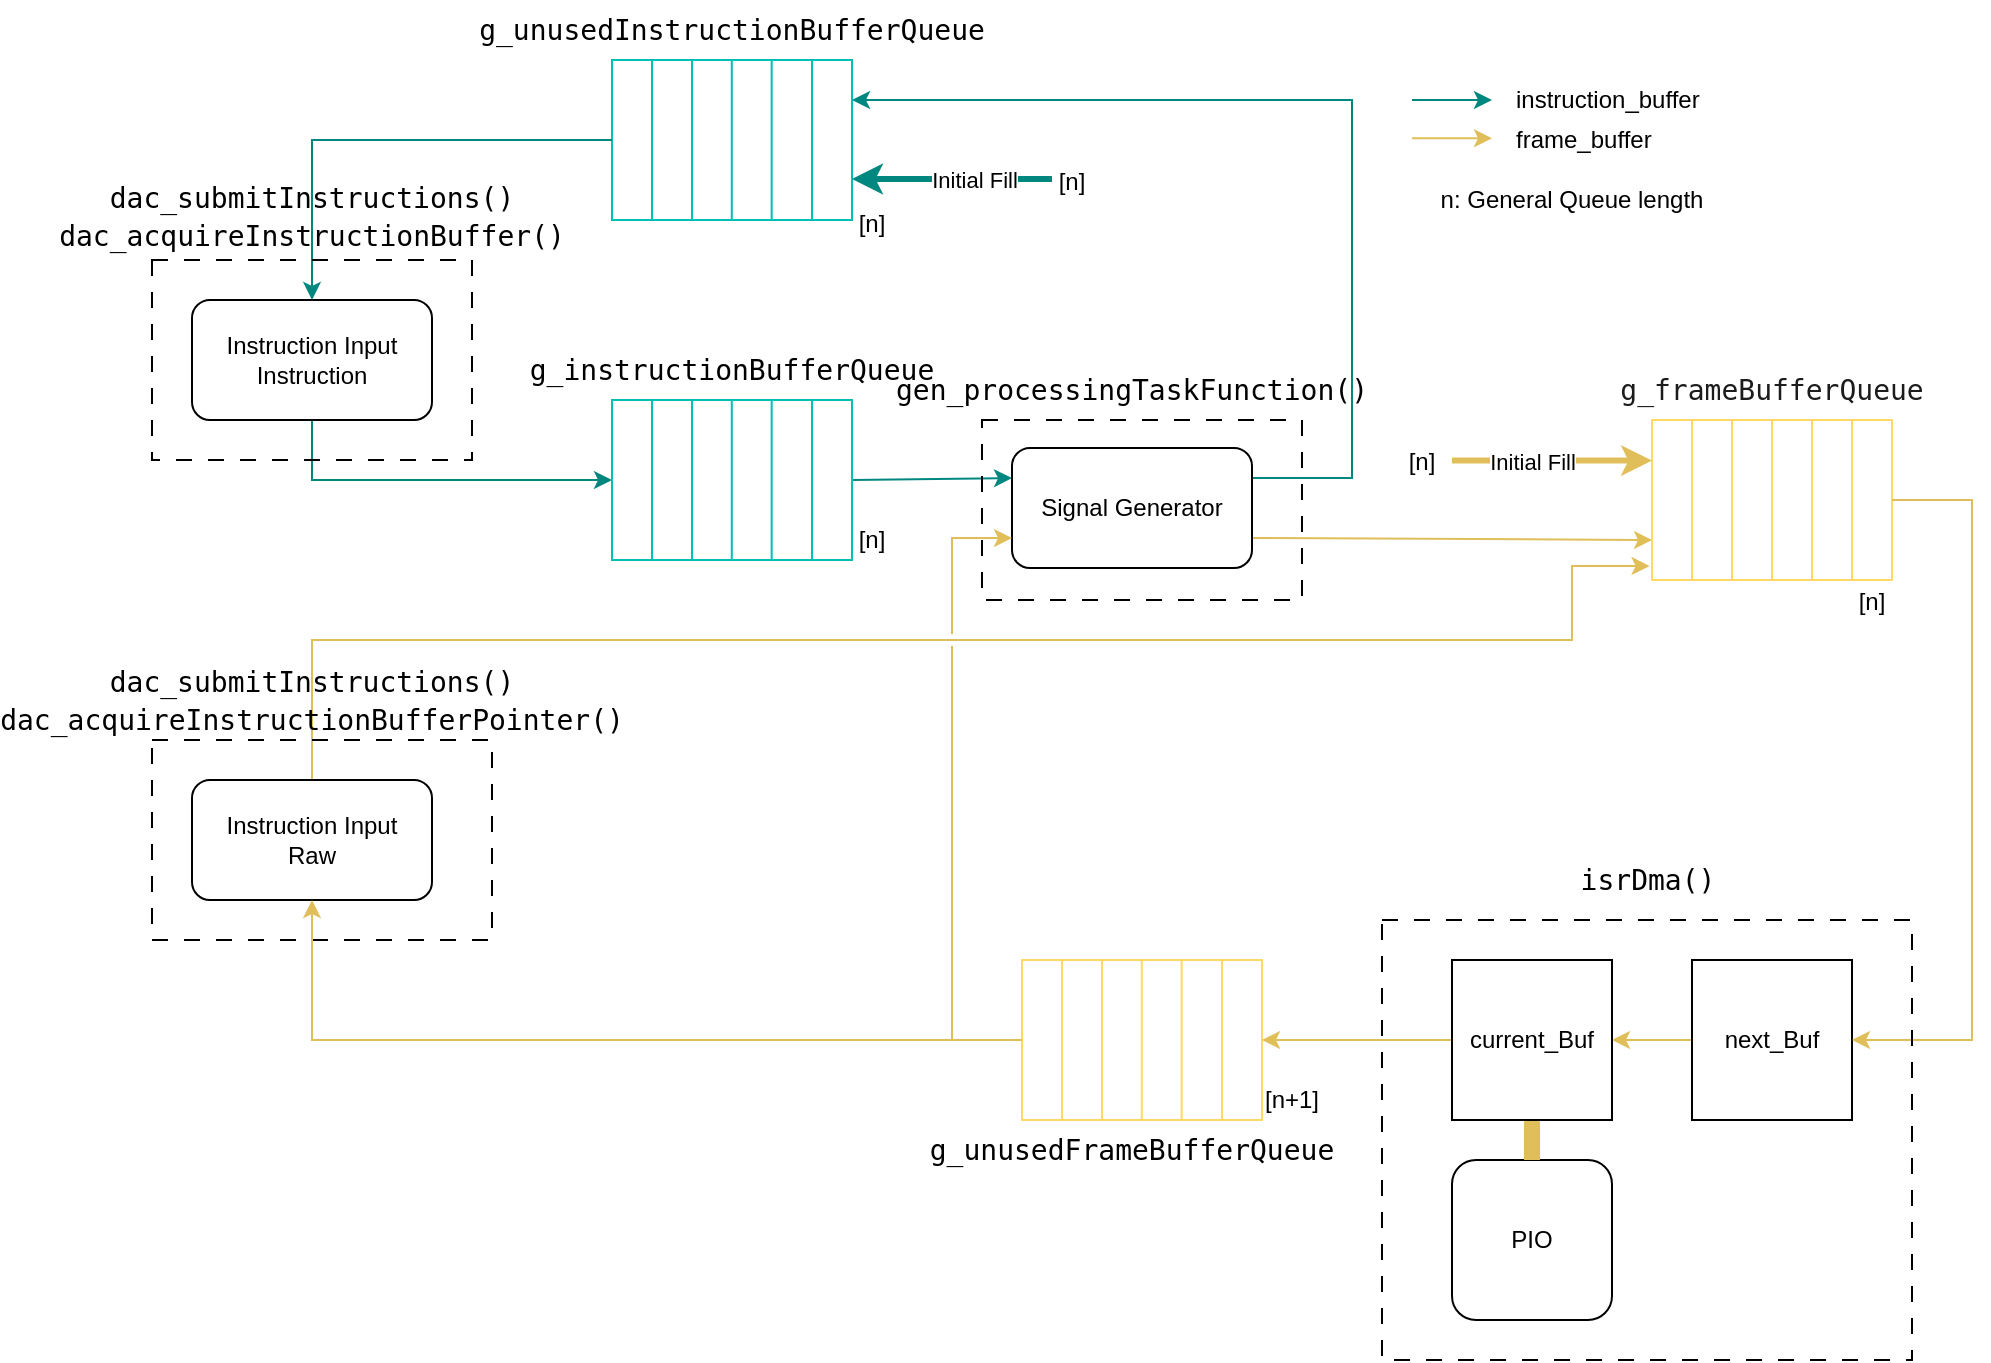 <mxfile version="23.0.2" type="device">
  <diagram name="Page-1" id="6xblZiJCW15wT8xddJHO">
    <mxGraphModel dx="1195" dy="725" grid="1" gridSize="10" guides="1" tooltips="1" connect="1" arrows="1" fold="1" page="1" pageScale="1" pageWidth="1169" pageHeight="827" math="0" shadow="0">
      <root>
        <mxCell id="0" />
        <mxCell id="1" parent="0" />
        <mxCell id="2Q_M9urx1Pjpfh60Bvit-15" style="edgeStyle=orthogonalEdgeStyle;rounded=0;orthogonalLoop=1;jettySize=auto;html=1;entryX=0;entryY=0.5;entryDx=0;entryDy=0;strokeColor=#00877F;exitX=0.5;exitY=1;exitDx=0;exitDy=0;" parent="1" source="2Q_M9urx1Pjpfh60Bvit-14" target="2Q_M9urx1Pjpfh60Bvit-2" edge="1">
          <mxGeometry relative="1" as="geometry">
            <Array as="points">
              <mxPoint x="170" y="360" />
            </Array>
          </mxGeometry>
        </mxCell>
        <mxCell id="2Q_M9urx1Pjpfh60Bvit-14" value="Instruction Input&lt;br&gt;Instruction" style="rounded=1;whiteSpace=wrap;html=1;" parent="1" vertex="1">
          <mxGeometry x="110" y="270" width="120" height="60" as="geometry" />
        </mxCell>
        <mxCell id="2Q_M9urx1Pjpfh60Bvit-18" style="rounded=0;orthogonalLoop=1;jettySize=auto;html=1;exitX=1;exitY=0.5;exitDx=0;exitDy=0;entryX=0;entryY=0.25;entryDx=0;entryDy=0;strokeColor=#00877F;" parent="1" source="2Q_M9urx1Pjpfh60Bvit-2" target="2Q_M9urx1Pjpfh60Bvit-37" edge="1">
          <mxGeometry relative="1" as="geometry">
            <mxPoint x="480" y="360" as="targetPoint" />
          </mxGeometry>
        </mxCell>
        <mxCell id="2Q_M9urx1Pjpfh60Bvit-25" value="" style="group;strokeColor=#00877F;" parent="1" vertex="1" connectable="0">
          <mxGeometry x="320" y="320" width="120" height="80" as="geometry" />
        </mxCell>
        <mxCell id="2Q_M9urx1Pjpfh60Bvit-2" value="" style="rounded=0;whiteSpace=wrap;html=1;strokeColor=#00BFB4;" parent="2Q_M9urx1Pjpfh60Bvit-25" vertex="1">
          <mxGeometry width="120" height="80" as="geometry" />
        </mxCell>
        <mxCell id="2Q_M9urx1Pjpfh60Bvit-4" value="" style="endArrow=none;html=1;rounded=0;entryX=0.25;entryY=0;entryDx=0;entryDy=0;exitX=0.25;exitY=1;exitDx=0;exitDy=0;strokeColor=#00BFB4;" parent="2Q_M9urx1Pjpfh60Bvit-25" edge="1">
          <mxGeometry width="50" height="50" relative="1" as="geometry">
            <mxPoint x="79.83" y="80" as="sourcePoint" />
            <mxPoint x="79.83" as="targetPoint" />
          </mxGeometry>
        </mxCell>
        <mxCell id="2Q_M9urx1Pjpfh60Bvit-7" value="" style="endArrow=none;html=1;rounded=0;entryX=0.25;entryY=0;entryDx=0;entryDy=0;exitX=0.25;exitY=1;exitDx=0;exitDy=0;strokeColor=#00BFB4;" parent="2Q_M9urx1Pjpfh60Bvit-25" edge="1">
          <mxGeometry width="50" height="50" relative="1" as="geometry">
            <mxPoint x="100" y="80" as="sourcePoint" />
            <mxPoint x="100" as="targetPoint" />
          </mxGeometry>
        </mxCell>
        <mxCell id="2Q_M9urx1Pjpfh60Bvit-9" value="" style="endArrow=none;html=1;rounded=0;entryX=0.25;entryY=0;entryDx=0;entryDy=0;exitX=0.25;exitY=1;exitDx=0;exitDy=0;strokeColor=#00BFB4;" parent="2Q_M9urx1Pjpfh60Bvit-25" edge="1">
          <mxGeometry width="50" height="50" relative="1" as="geometry">
            <mxPoint x="20" y="80" as="sourcePoint" />
            <mxPoint x="20" as="targetPoint" />
          </mxGeometry>
        </mxCell>
        <mxCell id="2Q_M9urx1Pjpfh60Bvit-23" value="" style="endArrow=none;html=1;rounded=0;entryX=0.25;entryY=0;entryDx=0;entryDy=0;exitX=0.25;exitY=1;exitDx=0;exitDy=0;strokeColor=#00BFB4;" parent="2Q_M9urx1Pjpfh60Bvit-25" edge="1">
          <mxGeometry width="50" height="50" relative="1" as="geometry">
            <mxPoint x="40" y="80" as="sourcePoint" />
            <mxPoint x="40" as="targetPoint" />
          </mxGeometry>
        </mxCell>
        <mxCell id="2Q_M9urx1Pjpfh60Bvit-24" value="" style="endArrow=none;html=1;rounded=0;entryX=0.25;entryY=0;entryDx=0;entryDy=0;exitX=0.25;exitY=1;exitDx=0;exitDy=0;strokeColor=#00BFB4;" parent="2Q_M9urx1Pjpfh60Bvit-25" edge="1">
          <mxGeometry width="50" height="50" relative="1" as="geometry">
            <mxPoint x="59.9" y="80" as="sourcePoint" />
            <mxPoint x="59.9" as="targetPoint" />
          </mxGeometry>
        </mxCell>
        <mxCell id="2Q_M9urx1Pjpfh60Bvit-26" value="" style="group;labelPosition=center;verticalLabelPosition=bottom;align=center;verticalAlign=top;strokeColor=#00877F;" parent="1" vertex="1" connectable="0">
          <mxGeometry x="320" y="150" width="120" height="80" as="geometry" />
        </mxCell>
        <mxCell id="2Q_M9urx1Pjpfh60Bvit-27" value="" style="rounded=0;whiteSpace=wrap;html=1;strokeColor=#00BFB4;" parent="2Q_M9urx1Pjpfh60Bvit-26" vertex="1">
          <mxGeometry width="120" height="80" as="geometry" />
        </mxCell>
        <mxCell id="2Q_M9urx1Pjpfh60Bvit-28" value="" style="endArrow=none;html=1;rounded=0;entryX=0.25;entryY=0;entryDx=0;entryDy=0;exitX=0.25;exitY=1;exitDx=0;exitDy=0;strokeColor=#00BFB4;" parent="2Q_M9urx1Pjpfh60Bvit-26" edge="1">
          <mxGeometry width="50" height="50" relative="1" as="geometry">
            <mxPoint x="79.83" y="80" as="sourcePoint" />
            <mxPoint x="79.83" as="targetPoint" />
          </mxGeometry>
        </mxCell>
        <mxCell id="2Q_M9urx1Pjpfh60Bvit-29" value="" style="endArrow=none;html=1;rounded=0;entryX=0.25;entryY=0;entryDx=0;entryDy=0;exitX=0.25;exitY=1;exitDx=0;exitDy=0;strokeColor=#00BFB4;" parent="2Q_M9urx1Pjpfh60Bvit-26" edge="1">
          <mxGeometry width="50" height="50" relative="1" as="geometry">
            <mxPoint x="100" y="80" as="sourcePoint" />
            <mxPoint x="100" as="targetPoint" />
          </mxGeometry>
        </mxCell>
        <mxCell id="2Q_M9urx1Pjpfh60Bvit-30" value="" style="endArrow=none;html=1;rounded=0;entryX=0.25;entryY=0;entryDx=0;entryDy=0;exitX=0.25;exitY=1;exitDx=0;exitDy=0;strokeColor=#00BFB4;" parent="2Q_M9urx1Pjpfh60Bvit-26" edge="1">
          <mxGeometry width="50" height="50" relative="1" as="geometry">
            <mxPoint x="20" y="80" as="sourcePoint" />
            <mxPoint x="20" as="targetPoint" />
          </mxGeometry>
        </mxCell>
        <mxCell id="2Q_M9urx1Pjpfh60Bvit-31" value="" style="endArrow=none;html=1;rounded=0;entryX=0.25;entryY=0;entryDx=0;entryDy=0;exitX=0.25;exitY=1;exitDx=0;exitDy=0;strokeColor=#00BFB4;" parent="2Q_M9urx1Pjpfh60Bvit-26" edge="1">
          <mxGeometry width="50" height="50" relative="1" as="geometry">
            <mxPoint x="40" y="80" as="sourcePoint" />
            <mxPoint x="40" as="targetPoint" />
          </mxGeometry>
        </mxCell>
        <mxCell id="2Q_M9urx1Pjpfh60Bvit-32" value="" style="endArrow=none;html=1;rounded=0;entryX=0.25;entryY=0;entryDx=0;entryDy=0;exitX=0.25;exitY=1;exitDx=0;exitDy=0;strokeColor=#00BFB4;" parent="2Q_M9urx1Pjpfh60Bvit-26" edge="1">
          <mxGeometry width="50" height="50" relative="1" as="geometry">
            <mxPoint x="59.9" y="80" as="sourcePoint" />
            <mxPoint x="59.9" as="targetPoint" />
          </mxGeometry>
        </mxCell>
        <mxCell id="2Q_M9urx1Pjpfh60Bvit-33" value="&lt;div style=&quot;font-family: &amp;quot;UbuntuMono Nerd Font Propo&amp;quot;, &amp;quot;Droid Sans Mono&amp;quot;, &amp;quot;monospace&amp;quot;, monospace; font-size: 14px; line-height: 19px;&quot;&gt;&lt;div style=&quot;line-height: 19px;&quot;&gt;g_instructionBufferQueue&lt;/div&gt;&lt;/div&gt;" style="text;html=1;strokeColor=none;fillColor=none;align=center;verticalAlign=middle;whiteSpace=wrap;rounded=0;labelBackgroundColor=none;fontColor=default;" parent="1" vertex="1">
          <mxGeometry x="320" y="290" width="120" height="30" as="geometry" />
        </mxCell>
        <mxCell id="2Q_M9urx1Pjpfh60Bvit-34" value="&lt;div style=&quot;color: rgb(204, 204, 204); background-color: rgb(31, 31, 31); font-family: &amp;quot;UbuntuMono Nerd Font Propo&amp;quot;, &amp;quot;Droid Sans Mono&amp;quot;, &amp;quot;monospace&amp;quot;, monospace; font-size: 14px; line-height: 19px;&quot;&gt;&lt;div style=&quot;line-height: 19px;&quot;&gt;&lt;br&gt;&lt;/div&gt;&lt;/div&gt;" style="text;html=1;strokeColor=none;fillColor=none;align=center;verticalAlign=middle;whiteSpace=wrap;rounded=0;" parent="1" vertex="1">
          <mxGeometry x="230" y="120" width="280" height="30" as="geometry" />
        </mxCell>
        <mxCell id="2Q_M9urx1Pjpfh60Bvit-35" style="edgeStyle=orthogonalEdgeStyle;rounded=0;orthogonalLoop=1;jettySize=auto;html=1;exitX=0;exitY=0.5;exitDx=0;exitDy=0;entryX=0.5;entryY=0;entryDx=0;entryDy=0;strokeColor=#00877F;" parent="1" source="2Q_M9urx1Pjpfh60Bvit-27" target="2Q_M9urx1Pjpfh60Bvit-14" edge="1">
          <mxGeometry relative="1" as="geometry" />
        </mxCell>
        <mxCell id="2Q_M9urx1Pjpfh60Bvit-64" style="rounded=0;orthogonalLoop=1;jettySize=auto;html=1;exitX=1;exitY=0.75;exitDx=0;exitDy=0;entryX=1;entryY=0.25;entryDx=0;entryDy=0;fontColor=#FFD966;strokeColor=#E0BF5A;" parent="1" source="2Q_M9urx1Pjpfh60Bvit-37" target="2Q_M9urx1Pjpfh60Bvit-44" edge="1">
          <mxGeometry relative="1" as="geometry">
            <mxPoint x="860.0" y="450" as="targetPoint" />
          </mxGeometry>
        </mxCell>
        <mxCell id="E5UlluO6uQ4t7yewBUmG-4" style="edgeStyle=orthogonalEdgeStyle;rounded=0;orthogonalLoop=1;jettySize=auto;html=1;exitX=1;exitY=0.25;exitDx=0;exitDy=0;entryX=1;entryY=0.25;entryDx=0;entryDy=0;fontColor=#00BFB4;strokeColor=#00877F;" parent="1" source="2Q_M9urx1Pjpfh60Bvit-37" target="2Q_M9urx1Pjpfh60Bvit-27" edge="1">
          <mxGeometry relative="1" as="geometry">
            <Array as="points">
              <mxPoint x="690" y="359" />
              <mxPoint x="690" y="170" />
            </Array>
          </mxGeometry>
        </mxCell>
        <mxCell id="2Q_M9urx1Pjpfh60Bvit-37" value="Signal Generator" style="rounded=1;whiteSpace=wrap;html=1;" parent="1" vertex="1">
          <mxGeometry x="520" y="344" width="120" height="60" as="geometry" />
        </mxCell>
        <mxCell id="2Q_M9urx1Pjpfh60Bvit-42" value="PIO" style="rounded=1;whiteSpace=wrap;html=1;" parent="1" vertex="1">
          <mxGeometry x="740" y="700" width="80" height="80" as="geometry" />
        </mxCell>
        <mxCell id="2Q_M9urx1Pjpfh60Bvit-50" value="" style="group;rotation=-180;strokeColor=#E0BF5A;" parent="1" vertex="1" connectable="0">
          <mxGeometry x="840" y="330" width="120" height="80" as="geometry" />
        </mxCell>
        <mxCell id="2Q_M9urx1Pjpfh60Bvit-44" value="" style="rounded=0;whiteSpace=wrap;html=1;strokeColor=#FFD966;rotation=-180;" parent="2Q_M9urx1Pjpfh60Bvit-50" vertex="1">
          <mxGeometry width="120" height="80" as="geometry" />
        </mxCell>
        <mxCell id="2Q_M9urx1Pjpfh60Bvit-45" value="" style="endArrow=none;html=1;rounded=0;entryX=0.25;entryY=0;entryDx=0;entryDy=0;exitX=0.25;exitY=1;exitDx=0;exitDy=0;strokeColor=#FFD966;" parent="2Q_M9urx1Pjpfh60Bvit-50" edge="1">
          <mxGeometry width="50" height="50" relative="1" as="geometry">
            <mxPoint x="40" as="sourcePoint" />
            <mxPoint x="40" y="80" as="targetPoint" />
          </mxGeometry>
        </mxCell>
        <mxCell id="2Q_M9urx1Pjpfh60Bvit-46" value="" style="endArrow=none;html=1;rounded=0;entryX=0.25;entryY=0;entryDx=0;entryDy=0;exitX=0.25;exitY=1;exitDx=0;exitDy=0;strokeColor=#FFD966;" parent="2Q_M9urx1Pjpfh60Bvit-50" edge="1">
          <mxGeometry width="50" height="50" relative="1" as="geometry">
            <mxPoint x="20" as="sourcePoint" />
            <mxPoint x="20" y="80" as="targetPoint" />
          </mxGeometry>
        </mxCell>
        <mxCell id="2Q_M9urx1Pjpfh60Bvit-47" value="" style="endArrow=none;html=1;rounded=0;entryX=0.25;entryY=0;entryDx=0;entryDy=0;exitX=0.25;exitY=1;exitDx=0;exitDy=0;strokeColor=#FFD966;" parent="2Q_M9urx1Pjpfh60Bvit-50" edge="1">
          <mxGeometry width="50" height="50" relative="1" as="geometry">
            <mxPoint x="100" as="sourcePoint" />
            <mxPoint x="100" y="80" as="targetPoint" />
          </mxGeometry>
        </mxCell>
        <mxCell id="2Q_M9urx1Pjpfh60Bvit-48" value="" style="endArrow=none;html=1;rounded=0;entryX=0.25;entryY=0;entryDx=0;entryDy=0;exitX=0.25;exitY=1;exitDx=0;exitDy=0;strokeColor=#FFD966;" parent="2Q_M9urx1Pjpfh60Bvit-50" edge="1">
          <mxGeometry width="50" height="50" relative="1" as="geometry">
            <mxPoint x="80" as="sourcePoint" />
            <mxPoint x="80" y="80" as="targetPoint" />
          </mxGeometry>
        </mxCell>
        <mxCell id="2Q_M9urx1Pjpfh60Bvit-49" value="" style="endArrow=none;html=1;rounded=0;entryX=0.25;entryY=0;entryDx=0;entryDy=0;exitX=0.25;exitY=1;exitDx=0;exitDy=0;strokeColor=#FFD966;" parent="2Q_M9urx1Pjpfh60Bvit-50" edge="1">
          <mxGeometry width="50" height="50" relative="1" as="geometry">
            <mxPoint x="60" as="sourcePoint" />
            <mxPoint x="60" y="80" as="targetPoint" />
          </mxGeometry>
        </mxCell>
        <mxCell id="2Q_M9urx1Pjpfh60Bvit-65" value="&lt;div style=&quot;font-family: &amp;quot;UbuntuMono Nerd Font Propo&amp;quot;, &amp;quot;Droid Sans Mono&amp;quot;, &amp;quot;monospace&amp;quot;, monospace; font-size: 14px; line-height: 19px;&quot;&gt;&lt;div style=&quot;line-height: 19px;&quot;&gt;g_unusedFrameBufferQueue&lt;/div&gt;&lt;/div&gt;" style="text;html=1;strokeColor=none;fillColor=none;align=center;verticalAlign=middle;whiteSpace=wrap;rounded=0;labelBackgroundColor=none;fontColor=default;" parent="1" vertex="1">
          <mxGeometry x="500" y="680" width="160" height="30" as="geometry" />
        </mxCell>
        <mxCell id="2Q_M9urx1Pjpfh60Bvit-66" value="&lt;div style=&quot;font-family: &amp;quot;UbuntuMono Nerd Font Propo&amp;quot;, &amp;quot;Droid Sans Mono&amp;quot;, &amp;quot;monospace&amp;quot;, monospace; font-size: 14px; line-height: 19px;&quot;&gt;&lt;div style=&quot;line-height: 19px;&quot;&gt;g_frameBufferQueue&lt;/div&gt;&lt;/div&gt;" style="text;html=1;strokeColor=none;fillColor=none;align=center;verticalAlign=middle;whiteSpace=wrap;rounded=0;labelBackgroundColor=none;fontColor=#1C1C1C;" parent="1" vertex="1">
          <mxGeometry x="845" y="300" width="110" height="30" as="geometry" />
        </mxCell>
        <mxCell id="2Q_M9urx1Pjpfh60Bvit-67" value="" style="group;strokeColor=#E0BF5A;" parent="1" vertex="1" connectable="0">
          <mxGeometry x="525" y="600" width="120" height="80" as="geometry" />
        </mxCell>
        <mxCell id="2Q_M9urx1Pjpfh60Bvit-68" value="" style="rounded=0;whiteSpace=wrap;html=1;strokeColor=#FFD966;" parent="2Q_M9urx1Pjpfh60Bvit-67" vertex="1">
          <mxGeometry width="120" height="80" as="geometry" />
        </mxCell>
        <mxCell id="2Q_M9urx1Pjpfh60Bvit-69" value="" style="endArrow=none;html=1;rounded=0;entryX=0.25;entryY=0;entryDx=0;entryDy=0;exitX=0.25;exitY=1;exitDx=0;exitDy=0;strokeColor=#FFD966;" parent="2Q_M9urx1Pjpfh60Bvit-67" edge="1">
          <mxGeometry width="50" height="50" relative="1" as="geometry">
            <mxPoint x="79.83" y="80" as="sourcePoint" />
            <mxPoint x="79.83" as="targetPoint" />
          </mxGeometry>
        </mxCell>
        <mxCell id="2Q_M9urx1Pjpfh60Bvit-70" value="" style="endArrow=none;html=1;rounded=0;entryX=0.25;entryY=0;entryDx=0;entryDy=0;exitX=0.25;exitY=1;exitDx=0;exitDy=0;strokeColor=#FFD966;" parent="2Q_M9urx1Pjpfh60Bvit-67" edge="1">
          <mxGeometry width="50" height="50" relative="1" as="geometry">
            <mxPoint x="100" y="80" as="sourcePoint" />
            <mxPoint x="100" as="targetPoint" />
          </mxGeometry>
        </mxCell>
        <mxCell id="2Q_M9urx1Pjpfh60Bvit-71" value="" style="endArrow=none;html=1;rounded=0;entryX=0.25;entryY=0;entryDx=0;entryDy=0;exitX=0.25;exitY=1;exitDx=0;exitDy=0;strokeColor=#FFD966;" parent="2Q_M9urx1Pjpfh60Bvit-67" edge="1">
          <mxGeometry width="50" height="50" relative="1" as="geometry">
            <mxPoint x="20" y="80" as="sourcePoint" />
            <mxPoint x="20" as="targetPoint" />
          </mxGeometry>
        </mxCell>
        <mxCell id="2Q_M9urx1Pjpfh60Bvit-72" value="" style="endArrow=none;html=1;rounded=0;entryX=0.25;entryY=0;entryDx=0;entryDy=0;exitX=0.25;exitY=1;exitDx=0;exitDy=0;strokeColor=#FFD966;" parent="2Q_M9urx1Pjpfh60Bvit-67" edge="1">
          <mxGeometry width="50" height="50" relative="1" as="geometry">
            <mxPoint x="40" y="80" as="sourcePoint" />
            <mxPoint x="40" as="targetPoint" />
          </mxGeometry>
        </mxCell>
        <mxCell id="2Q_M9urx1Pjpfh60Bvit-73" value="" style="endArrow=none;html=1;rounded=0;entryX=0.25;entryY=0;entryDx=0;entryDy=0;exitX=0.25;exitY=1;exitDx=0;exitDy=0;strokeColor=#FFD966;" parent="2Q_M9urx1Pjpfh60Bvit-67" edge="1">
          <mxGeometry width="50" height="50" relative="1" as="geometry">
            <mxPoint x="59.9" y="80" as="sourcePoint" />
            <mxPoint x="59.9" as="targetPoint" />
          </mxGeometry>
        </mxCell>
        <mxCell id="2Q_M9urx1Pjpfh60Bvit-81" style="edgeStyle=orthogonalEdgeStyle;rounded=0;orthogonalLoop=1;jettySize=auto;html=1;entryX=1;entryY=0.5;entryDx=0;entryDy=0;strokeColor=#E0BF5A;" parent="1" source="2Q_M9urx1Pjpfh60Bvit-74" target="2Q_M9urx1Pjpfh60Bvit-77" edge="1">
          <mxGeometry relative="1" as="geometry" />
        </mxCell>
        <mxCell id="2Q_M9urx1Pjpfh60Bvit-74" value="next_Buf" style="rounded=0;whiteSpace=wrap;html=1;" parent="1" vertex="1">
          <mxGeometry x="860" y="600" width="80" height="80" as="geometry" />
        </mxCell>
        <mxCell id="2Q_M9urx1Pjpfh60Bvit-75" style="edgeStyle=orthogonalEdgeStyle;rounded=0;orthogonalLoop=1;jettySize=auto;html=1;entryX=1;entryY=0.5;entryDx=0;entryDy=0;strokeColor=#E0BF5A;exitX=0;exitY=0.5;exitDx=0;exitDy=0;" parent="1" source="2Q_M9urx1Pjpfh60Bvit-44" target="2Q_M9urx1Pjpfh60Bvit-74" edge="1">
          <mxGeometry relative="1" as="geometry">
            <mxPoint x="1040" y="370" as="sourcePoint" />
            <mxPoint x="925" y="516" as="targetPoint" />
            <Array as="points">
              <mxPoint x="1000" y="370" />
              <mxPoint x="1000" y="640" />
            </Array>
          </mxGeometry>
        </mxCell>
        <mxCell id="2Q_M9urx1Pjpfh60Bvit-79" style="edgeStyle=orthogonalEdgeStyle;rounded=0;orthogonalLoop=1;jettySize=auto;html=1;endArrow=none;endFill=0;strokeWidth=8;exitX=0.5;exitY=1;exitDx=0;exitDy=0;strokeColor=#E0BF5A;" parent="1" source="2Q_M9urx1Pjpfh60Bvit-77" target="2Q_M9urx1Pjpfh60Bvit-42" edge="1">
          <mxGeometry relative="1" as="geometry" />
        </mxCell>
        <mxCell id="2Q_M9urx1Pjpfh60Bvit-80" style="edgeStyle=orthogonalEdgeStyle;rounded=0;orthogonalLoop=1;jettySize=auto;html=1;exitX=0;exitY=0.5;exitDx=0;exitDy=0;entryX=1;entryY=0.5;entryDx=0;entryDy=0;strokeColor=#E0BF5A;" parent="1" source="2Q_M9urx1Pjpfh60Bvit-77" target="2Q_M9urx1Pjpfh60Bvit-68" edge="1">
          <mxGeometry relative="1" as="geometry">
            <mxPoint x="680" y="690" as="targetPoint" />
          </mxGeometry>
        </mxCell>
        <mxCell id="2Q_M9urx1Pjpfh60Bvit-88" value="&lt;div style=&quot;color: rgb(204, 204, 204); background-color: rgb(31, 31, 31); font-family: &amp;quot;UbuntuMono Nerd Font Propo&amp;quot;, &amp;quot;Droid Sans Mono&amp;quot;, &amp;quot;monospace&amp;quot;, monospace; font-weight: normal; font-size: 14px; line-height: 19px;&quot;&gt;&lt;div style=&quot;line-height: 19px;&quot;&gt;&lt;br&gt;&lt;/div&gt;&lt;/div&gt;" style="rounded=0;whiteSpace=wrap;html=1;fillColor=none;dashed=1;dashPattern=8 8;spacing=5;labelPosition=center;verticalLabelPosition=top;align=center;verticalAlign=bottom;fontStyle=1;glass=0;" parent="1" vertex="1">
          <mxGeometry x="705" y="580" width="265" height="220" as="geometry" />
        </mxCell>
        <mxCell id="2Q_M9urx1Pjpfh60Bvit-77" value="current_Buf" style="rounded=0;whiteSpace=wrap;html=1;" parent="1" vertex="1">
          <mxGeometry x="740" y="600" width="80" height="80" as="geometry" />
        </mxCell>
        <mxCell id="2Q_M9urx1Pjpfh60Bvit-92" value="&lt;div style=&quot;color: rgb(204, 204, 204); background-color: rgb(31, 31, 31); font-family: &amp;quot;UbuntuMono Nerd Font Propo&amp;quot;, &amp;quot;Droid Sans Mono&amp;quot;, &amp;quot;monospace&amp;quot;, monospace; font-weight: normal; font-size: 14px; line-height: 19px;&quot;&gt;&lt;div style=&quot;line-height: 19px;&quot;&gt;&lt;br&gt;&lt;/div&gt;&lt;/div&gt;" style="rounded=0;whiteSpace=wrap;html=1;fillColor=none;dashed=1;dashPattern=8 8;spacing=5;labelPosition=center;verticalLabelPosition=top;align=center;verticalAlign=bottom;fontStyle=1;" parent="1" vertex="1">
          <mxGeometry x="505" y="330" width="160" height="90" as="geometry" />
        </mxCell>
        <mxCell id="2Q_M9urx1Pjpfh60Bvit-96" value="" style="endArrow=classic;html=1;rounded=0;strokeWidth=3;strokeColor=#00877F;" parent="1" edge="1">
          <mxGeometry width="50" height="50" relative="1" as="geometry">
            <mxPoint x="540" y="209.5" as="sourcePoint" />
            <mxPoint x="440" y="209.5" as="targetPoint" />
          </mxGeometry>
        </mxCell>
        <mxCell id="2Q_M9urx1Pjpfh60Bvit-97" value="Initial Fill" style="edgeLabel;html=1;align=center;verticalAlign=middle;resizable=0;points=[];" parent="2Q_M9urx1Pjpfh60Bvit-96" vertex="1" connectable="0">
          <mxGeometry x="-0.368" relative="1" as="geometry">
            <mxPoint x="-8" as="offset" />
          </mxGeometry>
        </mxCell>
        <mxCell id="2Q_M9urx1Pjpfh60Bvit-100" value="n: General Queue length" style="text;html=1;strokeColor=none;fillColor=none;align=center;verticalAlign=middle;whiteSpace=wrap;rounded=0;" parent="1" vertex="1">
          <mxGeometry x="720" y="210" width="160" height="20" as="geometry" />
        </mxCell>
        <mxCell id="2Q_M9urx1Pjpfh60Bvit-114" value="[n+1]" style="text;html=1;strokeColor=none;fillColor=none;align=center;verticalAlign=middle;whiteSpace=wrap;rounded=0;" parent="1" vertex="1">
          <mxGeometry x="645" y="659" width="30" height="21" as="geometry" />
        </mxCell>
        <mxCell id="2Q_M9urx1Pjpfh60Bvit-102" value="[n]" style="text;html=1;strokeColor=none;fillColor=none;align=center;verticalAlign=middle;whiteSpace=wrap;rounded=0;" parent="1" vertex="1">
          <mxGeometry x="440" y="379" width="20" height="21" as="geometry" />
        </mxCell>
        <mxCell id="2Q_M9urx1Pjpfh60Bvit-116" value="[n]" style="text;html=1;strokeColor=none;fillColor=none;align=center;verticalAlign=middle;whiteSpace=wrap;rounded=0;" parent="1" vertex="1">
          <mxGeometry x="440" y="221" width="20" height="21" as="geometry" />
        </mxCell>
        <mxCell id="2Q_M9urx1Pjpfh60Bvit-118" value="[n]" style="text;html=1;strokeColor=none;fillColor=none;align=center;verticalAlign=middle;whiteSpace=wrap;rounded=0;" parent="1" vertex="1">
          <mxGeometry x="940" y="410" width="20" height="21" as="geometry" />
        </mxCell>
        <mxCell id="2Q_M9urx1Pjpfh60Bvit-119" value="[n]" style="text;html=1;strokeColor=none;fillColor=none;align=center;verticalAlign=middle;whiteSpace=wrap;rounded=0;" parent="1" vertex="1">
          <mxGeometry x="540" y="200" width="20" height="21" as="geometry" />
        </mxCell>
        <mxCell id="2Q_M9urx1Pjpfh60Bvit-124" value="" style="endArrow=classic;html=1;rounded=0;strokeWidth=3;strokeColor=#E0BF5A;entryX=1;entryY=0.75;entryDx=0;entryDy=0;" parent="1" edge="1">
          <mxGeometry width="50" height="50" relative="1" as="geometry">
            <mxPoint x="740" y="350.3" as="sourcePoint" />
            <mxPoint x="840" y="350.3" as="targetPoint" />
          </mxGeometry>
        </mxCell>
        <mxCell id="2Q_M9urx1Pjpfh60Bvit-125" value="Initial Fill" style="edgeLabel;html=1;align=center;verticalAlign=middle;resizable=0;points=[];" parent="2Q_M9urx1Pjpfh60Bvit-124" vertex="1" connectable="0">
          <mxGeometry x="-0.368" relative="1" as="geometry">
            <mxPoint x="8" as="offset" />
          </mxGeometry>
        </mxCell>
        <mxCell id="2Q_M9urx1Pjpfh60Bvit-126" value="[n]" style="text;html=1;strokeColor=none;fillColor=none;align=center;verticalAlign=middle;whiteSpace=wrap;rounded=0;" parent="1" vertex="1">
          <mxGeometry x="710" y="340" width="30" height="21" as="geometry" />
        </mxCell>
        <mxCell id="IrPNcYLb3pEpPyKOz1z_-4" value="" style="endArrow=classic;html=1;rounded=0;fontColor=#FFD966;strokeColor=#E0BF5A;" parent="1" edge="1">
          <mxGeometry width="50" height="50" relative="1" as="geometry">
            <mxPoint x="720" y="189.14" as="sourcePoint" />
            <mxPoint x="760" y="189.14" as="targetPoint" />
          </mxGeometry>
        </mxCell>
        <mxCell id="IrPNcYLb3pEpPyKOz1z_-5" value="" style="endArrow=classic;html=1;rounded=0;fontColor=#00BFB4;strokeColor=#00877F;" parent="1" edge="1">
          <mxGeometry width="50" height="50" relative="1" as="geometry">
            <mxPoint x="720" y="170" as="sourcePoint" />
            <mxPoint x="760" y="170" as="targetPoint" />
          </mxGeometry>
        </mxCell>
        <mxCell id="IrPNcYLb3pEpPyKOz1z_-7" value="instruction_buffer" style="text;html=1;strokeColor=none;fillColor=none;align=left;verticalAlign=middle;whiteSpace=wrap;rounded=0;" parent="1" vertex="1">
          <mxGeometry x="770" y="160" width="150" height="20" as="geometry" />
        </mxCell>
        <mxCell id="IrPNcYLb3pEpPyKOz1z_-8" value="frame_buffer" style="text;html=1;strokeColor=none;fillColor=none;align=left;verticalAlign=middle;whiteSpace=wrap;rounded=0;" parent="1" vertex="1">
          <mxGeometry x="770" y="180" width="100" height="20" as="geometry" />
        </mxCell>
        <mxCell id="E5UlluO6uQ4t7yewBUmG-2" value="&lt;div style=&quot;font-family: &amp;quot;UbuntuMono Nerd Font Propo&amp;quot;, &amp;quot;Droid Sans Mono&amp;quot;, &amp;quot;monospace&amp;quot;, monospace; font-size: 14px; line-height: 19px;&quot;&gt;&lt;div style=&quot;line-height: 19px;&quot;&gt;gen_processingTaskFunction()&lt;br&gt;&lt;/div&gt;&lt;/div&gt;" style="text;html=1;strokeColor=none;fillColor=none;align=center;verticalAlign=middle;whiteSpace=wrap;rounded=0;fontColor=default;" parent="1" vertex="1">
          <mxGeometry x="520" y="300" width="120" height="30" as="geometry" />
        </mxCell>
        <mxCell id="E5UlluO6uQ4t7yewBUmG-3" value="&lt;div style=&quot;font-family: &amp;quot;UbuntuMono Nerd Font Propo&amp;quot;, &amp;quot;Droid Sans Mono&amp;quot;, &amp;quot;monospace&amp;quot;, monospace; font-size: 14px; line-height: 19px;&quot;&gt;&lt;div style=&quot;line-height: 19px;&quot;&gt;g_unusedInstructionBufferQueue&lt;br&gt;&lt;/div&gt;&lt;/div&gt;" style="text;html=1;strokeColor=none;fillColor=none;align=center;verticalAlign=middle;whiteSpace=wrap;rounded=0;labelBackgroundColor=none;fontColor=default;" parent="1" vertex="1">
          <mxGeometry x="320" y="120" width="120" height="30" as="geometry" />
        </mxCell>
        <mxCell id="E5UlluO6uQ4t7yewBUmG-7" value="&lt;div style=&quot;font-family: &amp;quot;UbuntuMono Nerd Font Propo&amp;quot;, &amp;quot;Droid Sans Mono&amp;quot;, &amp;quot;monospace&amp;quot;, monospace; font-size: 14px; line-height: 19px;&quot;&gt;&lt;div style=&quot;line-height: 19px;&quot;&gt;isrDma()&lt;br&gt;&lt;/div&gt;&lt;/div&gt;" style="text;html=1;strokeColor=none;fillColor=none;align=center;verticalAlign=middle;whiteSpace=wrap;rounded=0;labelBackgroundColor=none;fontColor=default;" parent="1" vertex="1">
          <mxGeometry x="757.5" y="545" width="160" height="30" as="geometry" />
        </mxCell>
        <mxCell id="E5UlluO6uQ4t7yewBUmG-8" value="&lt;div style=&quot;font-family: &amp;quot;UbuntuMono Nerd Font Propo&amp;quot;, &amp;quot;Droid Sans Mono&amp;quot;, &amp;quot;monospace&amp;quot;, monospace; font-size: 14px; line-height: 19px;&quot;&gt;&lt;div style=&quot;line-height: 19px;&quot;&gt;&lt;div style=&quot;line-height: 19px;&quot;&gt;dac_submitInstructions()&lt;/div&gt;&lt;div style=&quot;line-height: 19px;&quot;&gt;dac_acquireInstructionBuffer&lt;span style=&quot;background-color: initial;&quot;&gt;()&lt;/span&gt;&lt;/div&gt;&lt;/div&gt;&lt;/div&gt;" style="text;html=1;strokeColor=none;fillColor=none;align=center;verticalAlign=middle;whiteSpace=wrap;rounded=0;labelBackgroundColor=none;fontColor=default;" parent="1" vertex="1">
          <mxGeometry x="20" y="210" width="300" height="36.5" as="geometry" />
        </mxCell>
        <mxCell id="vN2bpfyZtvvmiT1E704I-6" style="edgeStyle=orthogonalEdgeStyle;rounded=0;orthogonalLoop=1;jettySize=auto;html=1;entryX=1.01;entryY=0.09;entryDx=0;entryDy=0;jumpStyle=gap;strokeColor=#E0BF5A;entryPerimeter=0;" edge="1" parent="1" source="vN2bpfyZtvvmiT1E704I-1" target="2Q_M9urx1Pjpfh60Bvit-44">
          <mxGeometry relative="1" as="geometry">
            <Array as="points">
              <mxPoint x="170" y="440" />
              <mxPoint x="800" y="440" />
              <mxPoint x="800" y="403" />
              <mxPoint x="839" y="403" />
            </Array>
          </mxGeometry>
        </mxCell>
        <mxCell id="vN2bpfyZtvvmiT1E704I-1" value="Instruction Input&lt;br&gt;Raw" style="rounded=1;whiteSpace=wrap;html=1;" vertex="1" parent="1">
          <mxGeometry x="110" y="510" width="120" height="60" as="geometry" />
        </mxCell>
        <mxCell id="2Q_M9urx1Pjpfh60Bvit-121" value="&lt;div style=&quot;color: rgb(204, 204, 204); font-family: &amp;quot;UbuntuMono Nerd Font Propo&amp;quot;, &amp;quot;Droid Sans Mono&amp;quot;, &amp;quot;monospace&amp;quot;, monospace; font-weight: normal; font-size: 14px; line-height: 19px;&quot;&gt;&lt;br&gt;&lt;/div&gt;" style="rounded=0;whiteSpace=wrap;html=1;fillColor=none;dashed=1;dashPattern=8 8;spacing=5;labelPosition=center;verticalLabelPosition=top;align=center;verticalAlign=bottom;fontStyle=1;" parent="1" vertex="1">
          <mxGeometry x="90" y="250" width="160" height="100" as="geometry" />
        </mxCell>
        <mxCell id="vN2bpfyZtvvmiT1E704I-4" value="&lt;div style=&quot;color: rgb(204, 204, 204); font-family: &amp;quot;UbuntuMono Nerd Font Propo&amp;quot;, &amp;quot;Droid Sans Mono&amp;quot;, &amp;quot;monospace&amp;quot;, monospace; font-weight: normal; font-size: 14px; line-height: 19px;&quot;&gt;&lt;br&gt;&lt;/div&gt;" style="rounded=0;whiteSpace=wrap;html=1;fillColor=none;dashed=1;dashPattern=8 8;spacing=5;labelPosition=center;verticalLabelPosition=top;align=center;verticalAlign=bottom;fontStyle=1;" vertex="1" parent="1">
          <mxGeometry x="90" y="490" width="170" height="100" as="geometry" />
        </mxCell>
        <mxCell id="vN2bpfyZtvvmiT1E704I-8" style="edgeStyle=orthogonalEdgeStyle;rounded=0;orthogonalLoop=1;jettySize=auto;html=1;exitX=0;exitY=0.5;exitDx=0;exitDy=0;entryX=0.5;entryY=1;entryDx=0;entryDy=0;strokeColor=#E0BF5A;" edge="1" parent="1" source="2Q_M9urx1Pjpfh60Bvit-68" target="vN2bpfyZtvvmiT1E704I-1">
          <mxGeometry relative="1" as="geometry" />
        </mxCell>
        <mxCell id="vN2bpfyZtvvmiT1E704I-3" value="&lt;div style=&quot;font-family: &amp;quot;UbuntuMono Nerd Font Propo&amp;quot;, &amp;quot;Droid Sans Mono&amp;quot;, &amp;quot;monospace&amp;quot;, monospace; font-size: 14px; line-height: 19px;&quot;&gt;&lt;div style=&quot;line-height: 19px;&quot;&gt;&lt;div style=&quot;line-height: 19px;&quot;&gt;dac_submitInstructions()&lt;/div&gt;&lt;div style=&quot;line-height: 19px;&quot;&gt;dac_acquireInstructionBufferPointer()&lt;/div&gt;&lt;/div&gt;&lt;/div&gt;" style="text;html=1;strokeColor=none;fillColor=none;align=center;verticalAlign=middle;whiteSpace=wrap;rounded=0;labelBackgroundColor=none;fontColor=default;" vertex="1" parent="1">
          <mxGeometry x="80" y="450" width="180" height="40" as="geometry" />
        </mxCell>
        <mxCell id="vN2bpfyZtvvmiT1E704I-11" style="edgeStyle=orthogonalEdgeStyle;rounded=0;orthogonalLoop=1;jettySize=auto;html=1;exitX=0;exitY=0.5;exitDx=0;exitDy=0;entryX=0;entryY=0.75;entryDx=0;entryDy=0;strokeColor=#E0BF5A;jumpStyle=gap;" edge="1" parent="1" source="2Q_M9urx1Pjpfh60Bvit-68" target="2Q_M9urx1Pjpfh60Bvit-37">
          <mxGeometry relative="1" as="geometry">
            <mxPoint x="530" y="520" as="targetPoint" />
            <Array as="points">
              <mxPoint x="490" y="640" />
              <mxPoint x="490" y="389" />
            </Array>
          </mxGeometry>
        </mxCell>
      </root>
    </mxGraphModel>
  </diagram>
</mxfile>
